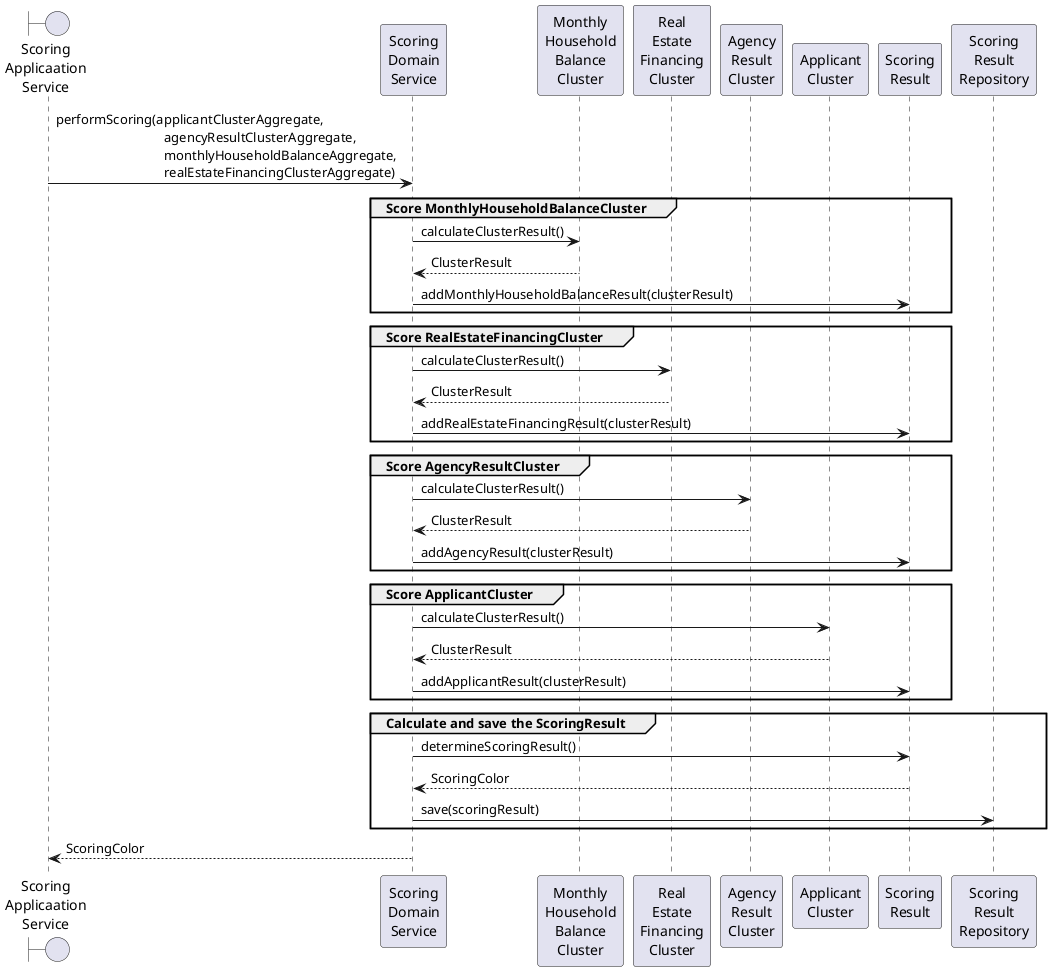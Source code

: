 @startuml
boundary ScoringApplicationService as "Scoring\nApplicaation\nService" order 1
participant ScoringDomainService as "Scoring\nDomain\nService" order 2
participant MonthlyHouseholdBalanceCluster as "Monthly\nHousehold\nBalance\nCluster" order 3
participant RealEstateFinancingCluster as "Real\nEstate\nFinancing\nCluster" order 4
participant AgencyResultCluster as "Agency\nResult\nCluster" order 5
participant ApplicantCluster as "Applicant\nCluster" order 6
participant ScoringResult as "Scoring\nResult" order 7
participant ScoringResultRepository as "Scoring\nResult\nRepository" order 8

ScoringApplicationService -> ScoringDomainService: performScoring(applicantClusterAggregate,\n\t\t\t\tagencyResultClusterAggregate,\n\t\t\t\tmonthlyHouseholdBalanceAggregate,\n\t\t\t\trealEstateFinancingClusterAggregate)

group Score MonthlyHouseholdBalanceCluster
ScoringDomainService -> MonthlyHouseholdBalanceCluster: calculateClusterResult()
MonthlyHouseholdBalanceCluster --> ScoringDomainService: ClusterResult
ScoringDomainService -> ScoringResult: addMonthlyHouseholdBalanceResult(clusterResult)
end

group Score RealEstateFinancingCluster
ScoringDomainService -> RealEstateFinancingCluster: calculateClusterResult()
RealEstateFinancingCluster --> ScoringDomainService: ClusterResult
ScoringDomainService -> ScoringResult: addRealEstateFinancingResult(clusterResult)
end

group Score AgencyResultCluster
ScoringDomainService -> AgencyResultCluster: calculateClusterResult()
AgencyResultCluster --> ScoringDomainService: ClusterResult
ScoringDomainService -> ScoringResult: addAgencyResult(clusterResult)
end

group Score ApplicantCluster
ScoringDomainService -> ApplicantCluster: calculateClusterResult()
ApplicantCluster --> ScoringDomainService: ClusterResult
ScoringDomainService -> ScoringResult: addApplicantResult(clusterResult)
end

group Calculate and save the ScoringResult
ScoringDomainService -> ScoringResult: determineScoringResult()
ScoringResult --> ScoringDomainService: ScoringColor
ScoringDomainService -> ScoringResultRepository: save(scoringResult)
end

ScoringDomainService --> ScoringApplicationService: ScoringColor
@enduml
